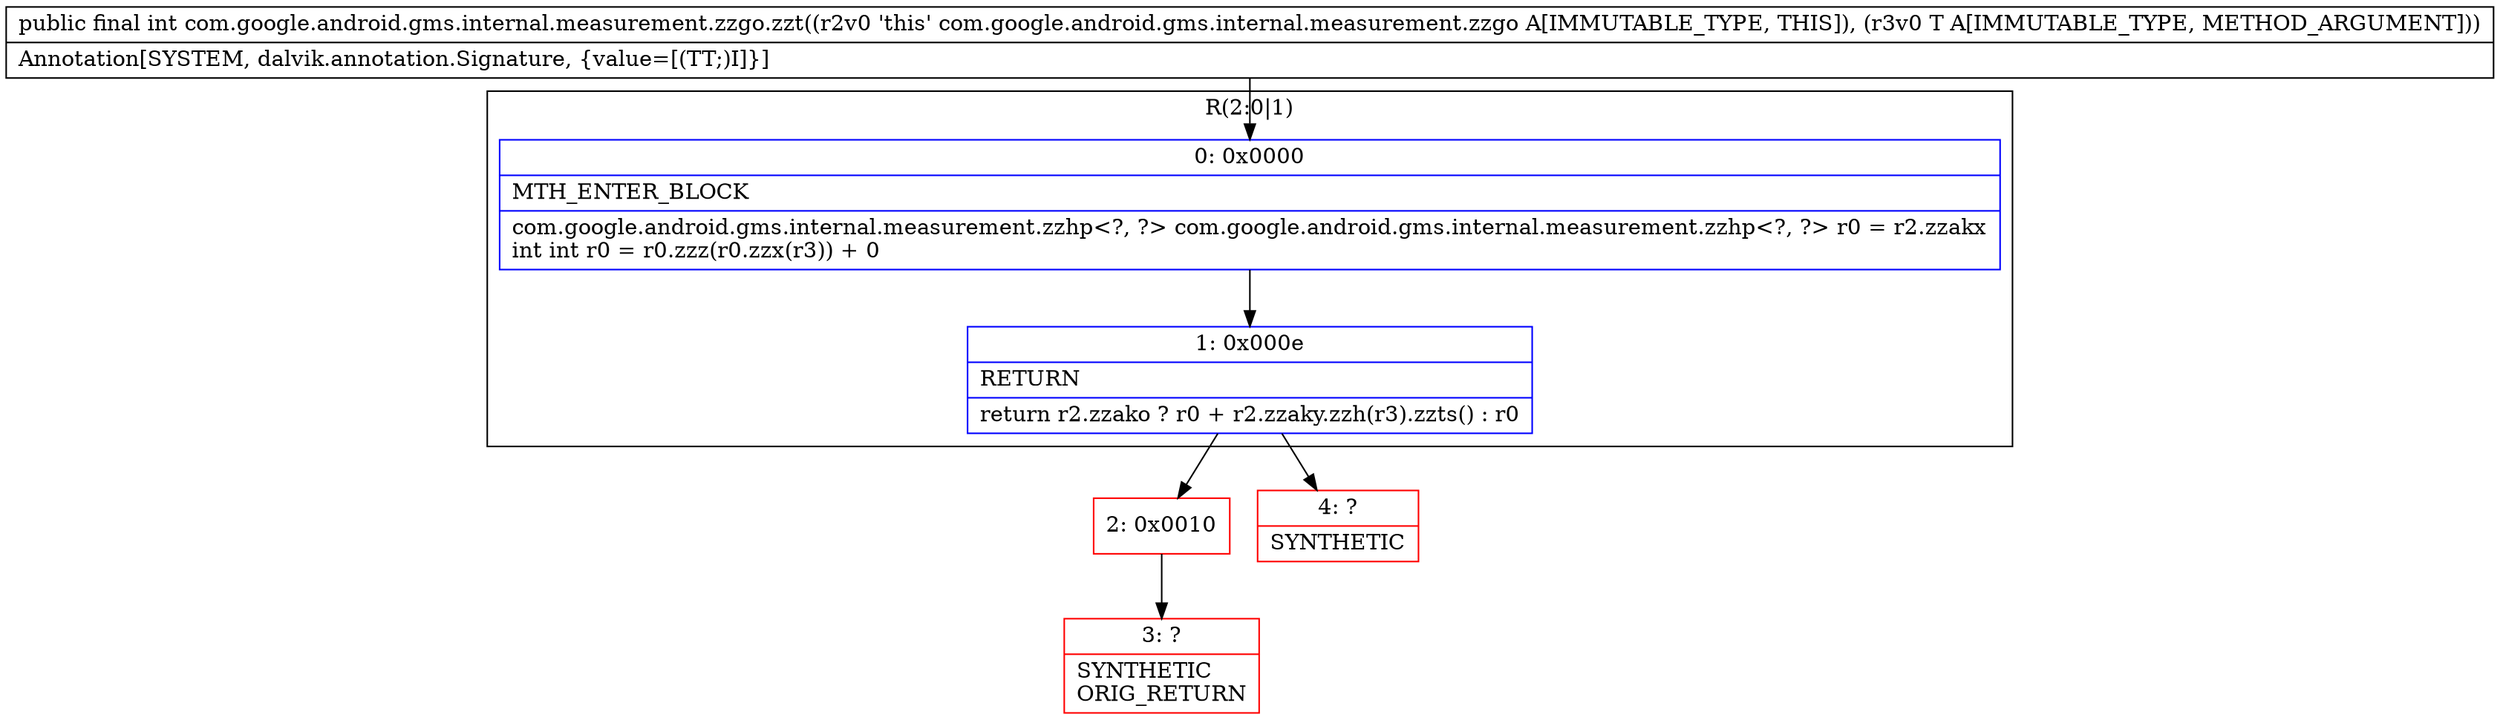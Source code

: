 digraph "CFG forcom.google.android.gms.internal.measurement.zzgo.zzt(Ljava\/lang\/Object;)I" {
subgraph cluster_Region_982138947 {
label = "R(2:0|1)";
node [shape=record,color=blue];
Node_0 [shape=record,label="{0\:\ 0x0000|MTH_ENTER_BLOCK\l|com.google.android.gms.internal.measurement.zzhp\<?, ?\> com.google.android.gms.internal.measurement.zzhp\<?, ?\> r0 = r2.zzakx\lint int r0 = r0.zzz(r0.zzx(r3)) + 0\l}"];
Node_1 [shape=record,label="{1\:\ 0x000e|RETURN\l|return r2.zzako ? r0 + r2.zzaky.zzh(r3).zzts() : r0\l}"];
}
Node_2 [shape=record,color=red,label="{2\:\ 0x0010}"];
Node_3 [shape=record,color=red,label="{3\:\ ?|SYNTHETIC\lORIG_RETURN\l}"];
Node_4 [shape=record,color=red,label="{4\:\ ?|SYNTHETIC\l}"];
MethodNode[shape=record,label="{public final int com.google.android.gms.internal.measurement.zzgo.zzt((r2v0 'this' com.google.android.gms.internal.measurement.zzgo A[IMMUTABLE_TYPE, THIS]), (r3v0 T A[IMMUTABLE_TYPE, METHOD_ARGUMENT]))  | Annotation[SYSTEM, dalvik.annotation.Signature, \{value=[(TT;)I]\}]\l}"];
MethodNode -> Node_0;
Node_0 -> Node_1;
Node_1 -> Node_2;
Node_1 -> Node_4;
Node_2 -> Node_3;
}

